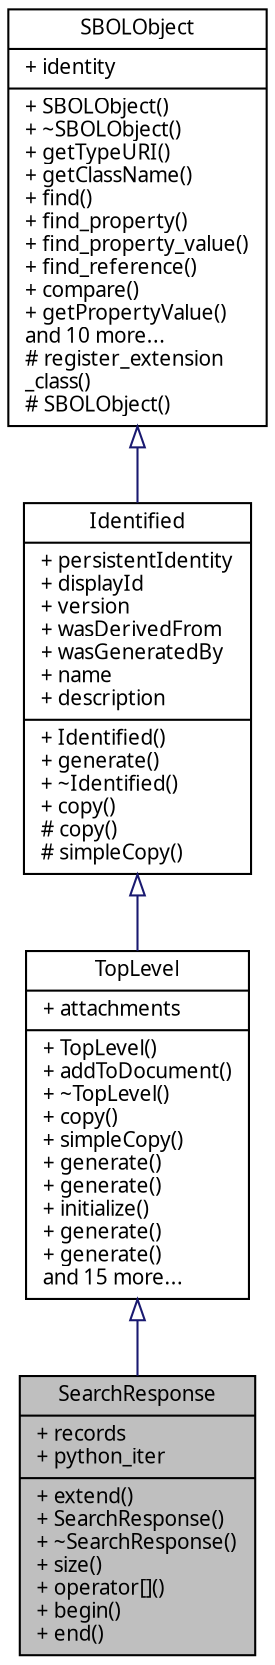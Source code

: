 digraph "SearchResponse"
{
  edge [fontname="FreeSans.ttf",fontsize="10",labelfontname="FreeSans.ttf",labelfontsize="10"];
  node [fontname="FreeSans.ttf",fontsize="10",shape=record];
  Node0 [label="{SearchResponse\n|+ records\l+ python_iter\l|+ extend()\l+ SearchResponse()\l+ ~SearchResponse()\l+ size()\l+ operator[]()\l+ begin()\l+ end()\l}",height=0.2,width=0.4,color="black", fillcolor="grey75", style="filled", fontcolor="black"];
  Node1 -> Node0 [dir="back",color="midnightblue",fontsize="10",style="solid",arrowtail="onormal",fontname="FreeSans.ttf"];
  Node1 [label="{TopLevel\n|+ attachments\l|+ TopLevel()\l+ addToDocument()\l+ ~TopLevel()\l+ copy()\l+ simpleCopy()\l+ generate()\l+ generate()\l+ initialize()\l+ generate()\l+ generate()\land 15 more...\l}",height=0.2,width=0.4,color="black", fillcolor="white", style="filled",URL="$classsbol_1_1_top_level.html",tooltip="All SBOL classes derived from TopLevel appear as top level nodes in the RDF/XML document tree and SBO..."];
  Node2 -> Node1 [dir="back",color="midnightblue",fontsize="10",style="solid",arrowtail="onormal",fontname="FreeSans.ttf"];
  Node2 [label="{Identified\n|+ persistentIdentity\l+ displayId\l+ version\l+ wasDerivedFrom\l+ wasGeneratedBy\l+ name\l+ description\l|+ Identified()\l+ generate()\l+ ~Identified()\l+ copy()\l# copy()\l# simpleCopy()\l}",height=0.2,width=0.4,color="black", fillcolor="white", style="filled",URL="$classsbol_1_1_identified.html",tooltip="All SBOL-defined classes are directly or indirectly derived from the Identified abstract class..."];
  Node3 -> Node2 [dir="back",color="midnightblue",fontsize="10",style="solid",arrowtail="onormal",fontname="FreeSans.ttf"];
  Node3 [label="{SBOLObject\n|+ identity\l|+ SBOLObject()\l+ ~SBOLObject()\l+ getTypeURI()\l+ getClassName()\l+ find()\l+ find_property()\l+ find_property_value()\l+ find_reference()\l+ compare()\l+ getPropertyValue()\land 10 more...\l# register_extension\l_class()\l# SBOLObject()\l}",height=0.2,width=0.4,color="black", fillcolor="white", style="filled",URL="$classsbol_1_1_s_b_o_l_object.html",tooltip="An SBOLObject converts a C++ class data structure into an RDF triple store and contains methods for s..."];
}
